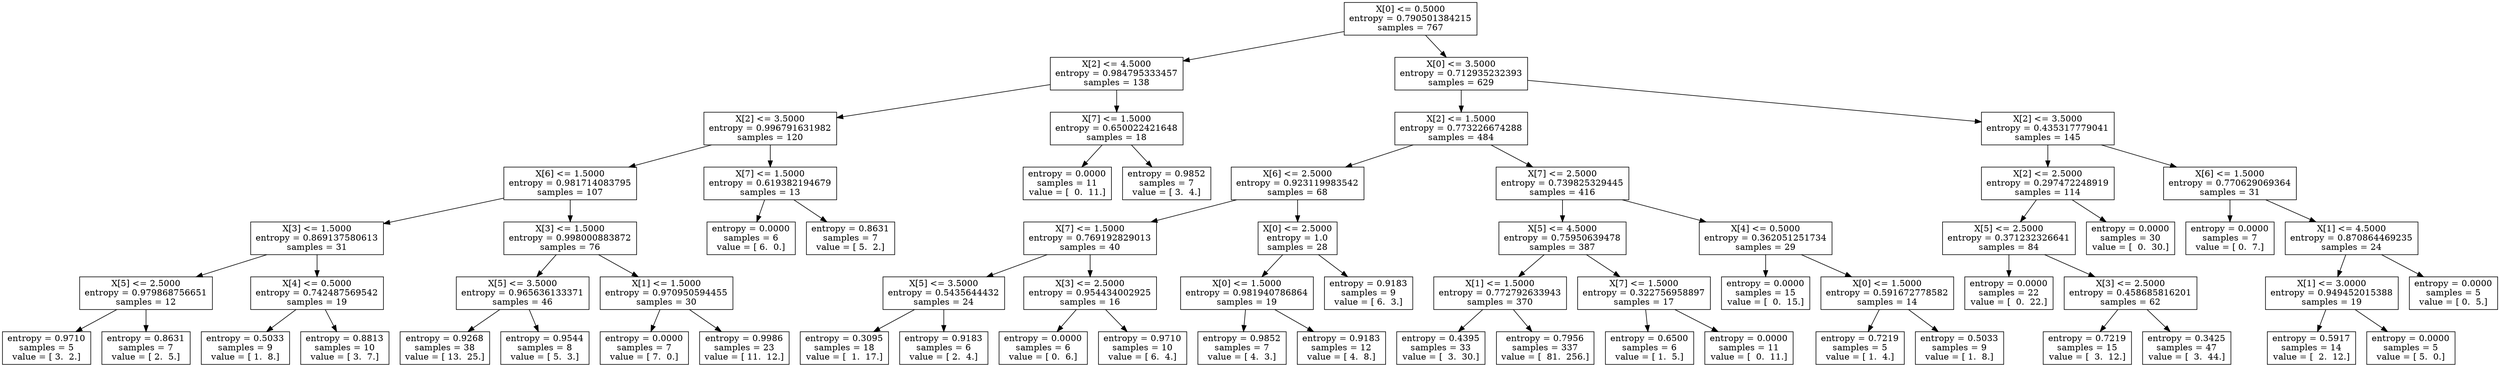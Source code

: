 digraph Tree {
0 [label="X[0] <= 0.5000\nentropy = 0.790501384215\nsamples = 767", shape="box"] ;
1 [label="X[2] <= 4.5000\nentropy = 0.984795333457\nsamples = 138", shape="box"] ;
0 -> 1 ;
2 [label="X[2] <= 3.5000\nentropy = 0.996791631982\nsamples = 120", shape="box"] ;
1 -> 2 ;
3 [label="X[6] <= 1.5000\nentropy = 0.981714083795\nsamples = 107", shape="box"] ;
2 -> 3 ;
4 [label="X[3] <= 1.5000\nentropy = 0.869137580613\nsamples = 31", shape="box"] ;
3 -> 4 ;
5 [label="X[5] <= 2.5000\nentropy = 0.979868756651\nsamples = 12", shape="box"] ;
4 -> 5 ;
6 [label="entropy = 0.9710\nsamples = 5\nvalue = [ 3.  2.]", shape="box"] ;
5 -> 6 ;
7 [label="entropy = 0.8631\nsamples = 7\nvalue = [ 2.  5.]", shape="box"] ;
5 -> 7 ;
8 [label="X[4] <= 0.5000\nentropy = 0.742487569542\nsamples = 19", shape="box"] ;
4 -> 8 ;
9 [label="entropy = 0.5033\nsamples = 9\nvalue = [ 1.  8.]", shape="box"] ;
8 -> 9 ;
10 [label="entropy = 0.8813\nsamples = 10\nvalue = [ 3.  7.]", shape="box"] ;
8 -> 10 ;
11 [label="X[3] <= 1.5000\nentropy = 0.998000883872\nsamples = 76", shape="box"] ;
3 -> 11 ;
12 [label="X[5] <= 3.5000\nentropy = 0.965636133371\nsamples = 46", shape="box"] ;
11 -> 12 ;
13 [label="entropy = 0.9268\nsamples = 38\nvalue = [ 13.  25.]", shape="box"] ;
12 -> 13 ;
14 [label="entropy = 0.9544\nsamples = 8\nvalue = [ 5.  3.]", shape="box"] ;
12 -> 14 ;
15 [label="X[1] <= 1.5000\nentropy = 0.970950594455\nsamples = 30", shape="box"] ;
11 -> 15 ;
16 [label="entropy = 0.0000\nsamples = 7\nvalue = [ 7.  0.]", shape="box"] ;
15 -> 16 ;
17 [label="entropy = 0.9986\nsamples = 23\nvalue = [ 11.  12.]", shape="box"] ;
15 -> 17 ;
18 [label="X[7] <= 1.5000\nentropy = 0.619382194679\nsamples = 13", shape="box"] ;
2 -> 18 ;
19 [label="entropy = 0.0000\nsamples = 6\nvalue = [ 6.  0.]", shape="box"] ;
18 -> 19 ;
20 [label="entropy = 0.8631\nsamples = 7\nvalue = [ 5.  2.]", shape="box"] ;
18 -> 20 ;
21 [label="X[7] <= 1.5000\nentropy = 0.650022421648\nsamples = 18", shape="box"] ;
1 -> 21 ;
22 [label="entropy = 0.0000\nsamples = 11\nvalue = [  0.  11.]", shape="box"] ;
21 -> 22 ;
23 [label="entropy = 0.9852\nsamples = 7\nvalue = [ 3.  4.]", shape="box"] ;
21 -> 23 ;
24 [label="X[0] <= 3.5000\nentropy = 0.712935232393\nsamples = 629", shape="box"] ;
0 -> 24 ;
25 [label="X[2] <= 1.5000\nentropy = 0.773226674288\nsamples = 484", shape="box"] ;
24 -> 25 ;
26 [label="X[6] <= 2.5000\nentropy = 0.923119983542\nsamples = 68", shape="box"] ;
25 -> 26 ;
27 [label="X[7] <= 1.5000\nentropy = 0.769192829013\nsamples = 40", shape="box"] ;
26 -> 27 ;
28 [label="X[5] <= 3.5000\nentropy = 0.5435644432\nsamples = 24", shape="box"] ;
27 -> 28 ;
29 [label="entropy = 0.3095\nsamples = 18\nvalue = [  1.  17.]", shape="box"] ;
28 -> 29 ;
30 [label="entropy = 0.9183\nsamples = 6\nvalue = [ 2.  4.]", shape="box"] ;
28 -> 30 ;
31 [label="X[3] <= 2.5000\nentropy = 0.954434002925\nsamples = 16", shape="box"] ;
27 -> 31 ;
32 [label="entropy = 0.0000\nsamples = 6\nvalue = [ 0.  6.]", shape="box"] ;
31 -> 32 ;
33 [label="entropy = 0.9710\nsamples = 10\nvalue = [ 6.  4.]", shape="box"] ;
31 -> 33 ;
34 [label="X[0] <= 2.5000\nentropy = 1.0\nsamples = 28", shape="box"] ;
26 -> 34 ;
35 [label="X[0] <= 1.5000\nentropy = 0.981940786864\nsamples = 19", shape="box"] ;
34 -> 35 ;
36 [label="entropy = 0.9852\nsamples = 7\nvalue = [ 4.  3.]", shape="box"] ;
35 -> 36 ;
37 [label="entropy = 0.9183\nsamples = 12\nvalue = [ 4.  8.]", shape="box"] ;
35 -> 37 ;
38 [label="entropy = 0.9183\nsamples = 9\nvalue = [ 6.  3.]", shape="box"] ;
34 -> 38 ;
39 [label="X[7] <= 2.5000\nentropy = 0.739825329445\nsamples = 416", shape="box"] ;
25 -> 39 ;
40 [label="X[5] <= 4.5000\nentropy = 0.75950639478\nsamples = 387", shape="box"] ;
39 -> 40 ;
41 [label="X[1] <= 1.5000\nentropy = 0.772792633943\nsamples = 370", shape="box"] ;
40 -> 41 ;
42 [label="entropy = 0.4395\nsamples = 33\nvalue = [  3.  30.]", shape="box"] ;
41 -> 42 ;
43 [label="entropy = 0.7956\nsamples = 337\nvalue = [  81.  256.]", shape="box"] ;
41 -> 43 ;
44 [label="X[7] <= 1.5000\nentropy = 0.322756958897\nsamples = 17", shape="box"] ;
40 -> 44 ;
45 [label="entropy = 0.6500\nsamples = 6\nvalue = [ 1.  5.]", shape="box"] ;
44 -> 45 ;
46 [label="entropy = 0.0000\nsamples = 11\nvalue = [  0.  11.]", shape="box"] ;
44 -> 46 ;
47 [label="X[4] <= 0.5000\nentropy = 0.362051251734\nsamples = 29", shape="box"] ;
39 -> 47 ;
48 [label="entropy = 0.0000\nsamples = 15\nvalue = [  0.  15.]", shape="box"] ;
47 -> 48 ;
49 [label="X[0] <= 1.5000\nentropy = 0.591672778582\nsamples = 14", shape="box"] ;
47 -> 49 ;
50 [label="entropy = 0.7219\nsamples = 5\nvalue = [ 1.  4.]", shape="box"] ;
49 -> 50 ;
51 [label="entropy = 0.5033\nsamples = 9\nvalue = [ 1.  8.]", shape="box"] ;
49 -> 51 ;
52 [label="X[2] <= 3.5000\nentropy = 0.435317779041\nsamples = 145", shape="box"] ;
24 -> 52 ;
53 [label="X[2] <= 2.5000\nentropy = 0.297472248919\nsamples = 114", shape="box"] ;
52 -> 53 ;
54 [label="X[5] <= 2.5000\nentropy = 0.371232326641\nsamples = 84", shape="box"] ;
53 -> 54 ;
55 [label="entropy = 0.0000\nsamples = 22\nvalue = [  0.  22.]", shape="box"] ;
54 -> 55 ;
56 [label="X[3] <= 2.5000\nentropy = 0.458685816201\nsamples = 62", shape="box"] ;
54 -> 56 ;
57 [label="entropy = 0.7219\nsamples = 15\nvalue = [  3.  12.]", shape="box"] ;
56 -> 57 ;
58 [label="entropy = 0.3425\nsamples = 47\nvalue = [  3.  44.]", shape="box"] ;
56 -> 58 ;
59 [label="entropy = 0.0000\nsamples = 30\nvalue = [  0.  30.]", shape="box"] ;
53 -> 59 ;
60 [label="X[6] <= 1.5000\nentropy = 0.770629069364\nsamples = 31", shape="box"] ;
52 -> 60 ;
61 [label="entropy = 0.0000\nsamples = 7\nvalue = [ 0.  7.]", shape="box"] ;
60 -> 61 ;
62 [label="X[1] <= 4.5000\nentropy = 0.870864469235\nsamples = 24", shape="box"] ;
60 -> 62 ;
63 [label="X[1] <= 3.0000\nentropy = 0.949452015388\nsamples = 19", shape="box"] ;
62 -> 63 ;
64 [label="entropy = 0.5917\nsamples = 14\nvalue = [  2.  12.]", shape="box"] ;
63 -> 64 ;
65 [label="entropy = 0.0000\nsamples = 5\nvalue = [ 5.  0.]", shape="box"] ;
63 -> 65 ;
66 [label="entropy = 0.0000\nsamples = 5\nvalue = [ 0.  5.]", shape="box"] ;
62 -> 66 ;
}